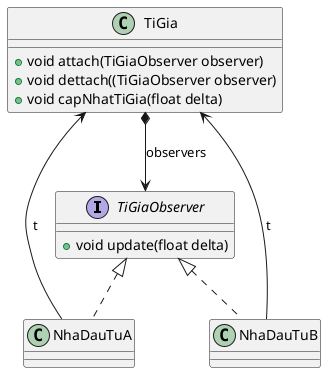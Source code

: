 @startuml
'https://plantuml.com/class-diagram

interface TiGiaObserver {
    +void update(float delta)
}

class TiGia {
    + void attach(TiGiaObserver observer)
    + void dettach((TiGiaObserver observer)
    + void capNhatTiGia(float delta)
}

class NhaDauTuA {

}

class NhaDauTuB {

}

TiGiaObserver <|.. NhaDauTuA
TiGiaObserver <|.. NhaDauTuB
TiGia *--> TiGiaObserver:observers
TiGia <-- NhaDauTuA:t
TiGia <-- NhaDauTuB:t

@enduml